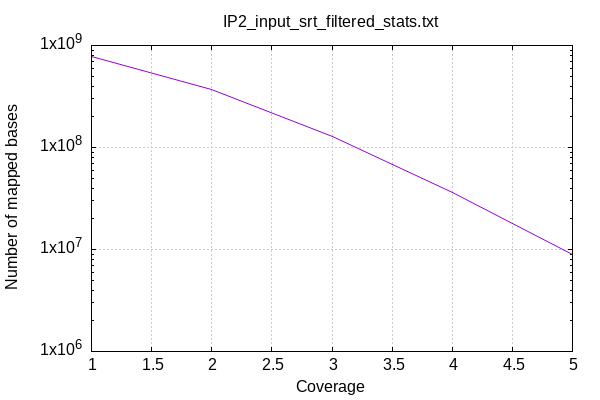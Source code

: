 
            set terminal png size 600,400 truecolor
            set output "/home/qianhui/deaf1_chipseq/data/02_data_processed/samplestats/IP2_input_srt_filtered_stats/coverage.png"
            set grid xtics ytics y2tics back lc rgb "#cccccc"
            set ylabel "Number of mapped bases"
            set xlabel "Coverage"
            set log y
            set style fill solid border -1
            set title "IP2_input_srt_filtered_stats.txt" noenhanced
            set xrange [:5]
            plot '-' with lines notitle
        1	781090901
2	366680526
3	127497165
4	36130065
5	8879583
6	1975996
7	432074
8	103469
9	33067
10	16410
11	10904
12	8554
13	7421
14	6037
15	5374
16	4515
17	3768
18	3623
19	3150
20	2691
21	2316
22	1890
23	1728
24	1467
25	1220
26	1063
27	916
28	695
29	562
30	489
31	391
32	342
33	303
34	239
35	271
36	237
37	235
38	224
39	192
40	165
41	192
42	164
43	144
44	136
45	124
46	109
47	132
48	108
49	124
50	105
51	107
52	111
53	108
54	66
55	69
56	76
57	88
58	78
59	75
60	66
61	63
62	74
63	64
64	50
65	46
66	45
67	45
68	54
69	57
70	39
71	39
72	42
73	53
74	35
75	40
76	55
77	54
78	28
79	35
80	18
81	25
82	27
83	19
84	7
85	5
86	7
87	7
88	7
89	3
90	5
91	4
92	3
93	1
94	2
end
